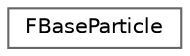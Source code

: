digraph "Graphical Class Hierarchy"
{
 // INTERACTIVE_SVG=YES
 // LATEX_PDF_SIZE
  bgcolor="transparent";
  edge [fontname=Helvetica,fontsize=10,labelfontname=Helvetica,labelfontsize=10];
  node [fontname=Helvetica,fontsize=10,shape=box,height=0.2,width=0.4];
  rankdir="LR";
  Node0 [id="Node000000",label="FBaseParticle",height=0.2,width=0.4,color="grey40", fillcolor="white", style="filled",URL="$dd/dbe/structFBaseParticle.html",tooltip=" "];
}
